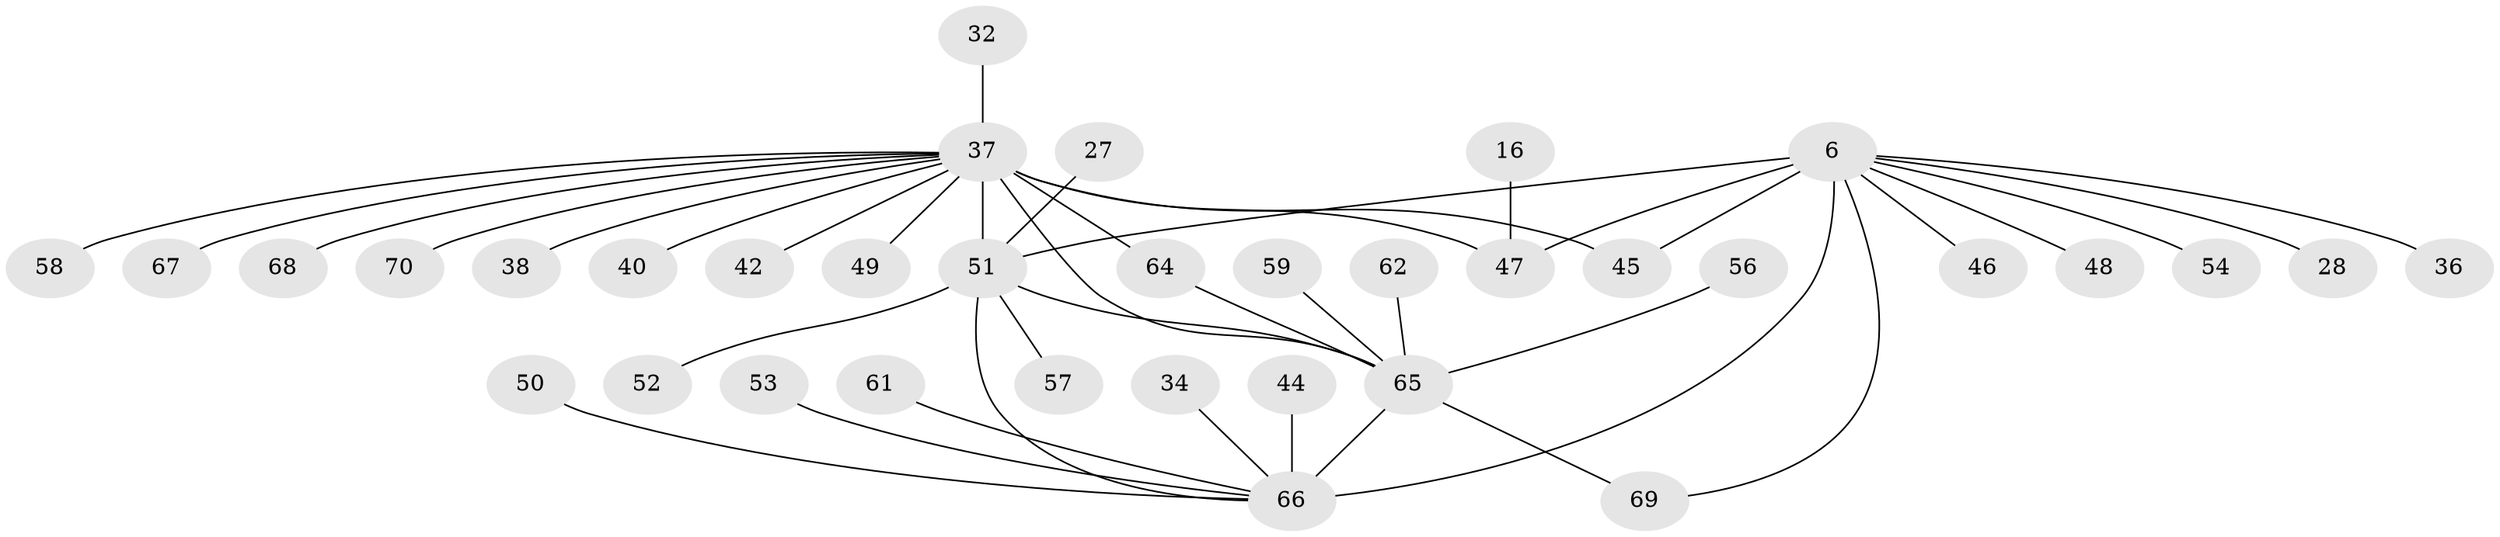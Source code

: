 // original degree distribution, {4: 0.12857142857142856, 14: 0.014285714285714285, 9: 0.02857142857142857, 6: 0.02857142857142857, 12: 0.014285714285714285, 8: 0.02857142857142857, 3: 0.08571428571428572, 1: 0.5285714285714286, 5: 0.04285714285714286, 2: 0.1}
// Generated by graph-tools (version 1.1) at 2025/48/03/09/25 04:48:25]
// undirected, 35 vertices, 41 edges
graph export_dot {
graph [start="1"]
  node [color=gray90,style=filled];
  6 [super="+3"];
  16;
  27;
  28;
  32;
  34;
  36;
  37 [super="+12+24+33"];
  38;
  40;
  42;
  44;
  45;
  46;
  47 [super="+41"];
  48;
  49;
  50;
  51 [super="+2"];
  52;
  53;
  54 [super="+39"];
  56;
  57;
  58;
  59 [super="+19"];
  61;
  62;
  64 [super="+11"];
  65 [super="+25+55"];
  66 [super="+7+30+35+60+63+43"];
  67;
  68;
  69 [super="+14"];
  70;
  6 -- 36;
  6 -- 45 [weight=2];
  6 -- 46;
  6 -- 48;
  6 -- 28;
  6 -- 69;
  6 -- 54;
  6 -- 47 [weight=2];
  6 -- 51 [weight=2];
  6 -- 66 [weight=3];
  16 -- 47;
  27 -- 51;
  32 -- 37;
  34 -- 66;
  37 -- 51 [weight=6];
  37 -- 68;
  37 -- 67;
  37 -- 64;
  37 -- 38;
  37 -- 70;
  37 -- 40;
  37 -- 42;
  37 -- 45;
  37 -- 47 [weight=2];
  37 -- 49;
  37 -- 58;
  37 -- 65 [weight=2];
  44 -- 66;
  50 -- 66;
  51 -- 66 [weight=2];
  51 -- 52;
  51 -- 57;
  51 -- 65;
  53 -- 66;
  56 -- 65;
  59 -- 65;
  61 -- 66;
  62 -- 65;
  64 -- 65 [weight=2];
  65 -- 66 [weight=3];
  65 -- 69;
}
